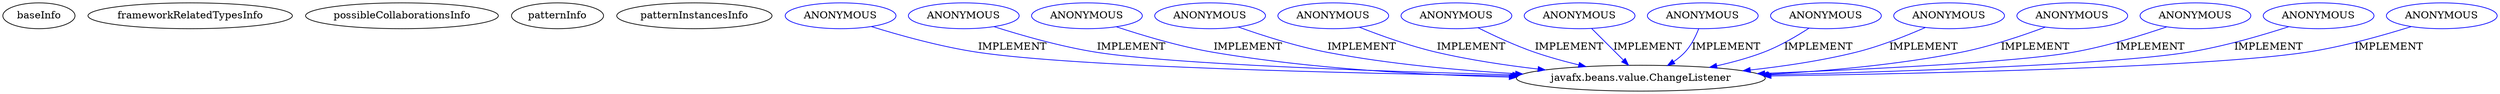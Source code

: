 digraph {
baseInfo[graphId=165,category="pattern",isAnonymous=false,possibleRelation=false]
frameworkRelatedTypesInfo[]
possibleCollaborationsInfo[]
patternInfo[frequency=5.0,patternRootClient=null]
patternInstancesInfo[0="hock323-eventManager~/hock323-eventManager/EventManager-master/src/eventManager/controller/pokerTournament/TournamentController.java~TournamentController~3009",1="hock323-eventManager~/hock323-eventManager/EventManager-master/src/eventManager/controller/pokerTournament/FormatController.java~FormatController~2993",2="amau-classifier~/amau-classifier/classifier-master/src/main/java/me/data/DataController.java~DataController~1800",3="didygo-gce-display~/didygo-gce-display/gce-display-master/src/proto1/DashBoard.java~DashBoard~2407",4="bianconejo-CEFX~/bianconejo-CEFX/CEFX-master/src/cefx/CECommandeController.java~CECommandeController~2084"]
67[label="javafx.beans.value.ChangeListener",vertexType="FRAMEWORK_INTERFACE_TYPE",isFrameworkType=false]
96[label="ANONYMOUS",vertexType="REFERENCE_ANONYMOUS_DECLARATION",isFrameworkType=false,color=blue]
136[label="ANONYMOUS",vertexType="REFERENCE_ANONYMOUS_DECLARATION",isFrameworkType=false,color=blue]
236[label="ANONYMOUS",vertexType="REFERENCE_ANONYMOUS_DECLARATION",isFrameworkType=false,color=blue]
76[label="ANONYMOUS",vertexType="REFERENCE_ANONYMOUS_DECLARATION",isFrameworkType=false,color=blue]
126[label="ANONYMOUS",vertexType="REFERENCE_ANONYMOUS_DECLARATION",isFrameworkType=false,color=blue]
176[label="ANONYMOUS",vertexType="REFERENCE_ANONYMOUS_DECLARATION",isFrameworkType=false,color=blue]
276[label="ANONYMOUS",vertexType="REFERENCE_ANONYMOUS_DECLARATION",isFrameworkType=false,color=blue]
196[label="ANONYMOUS",vertexType="REFERENCE_ANONYMOUS_DECLARATION",isFrameworkType=false,color=blue]
86[label="ANONYMOUS",vertexType="REFERENCE_ANONYMOUS_DECLARATION",isFrameworkType=false,color=blue]
106[label="ANONYMOUS",vertexType="REFERENCE_ANONYMOUS_DECLARATION",isFrameworkType=false,color=blue]
216[label="ANONYMOUS",vertexType="REFERENCE_ANONYMOUS_DECLARATION",isFrameworkType=false,color=blue]
391[label="ANONYMOUS",vertexType="REFERENCE_ANONYMOUS_DECLARATION",isFrameworkType=false,color=blue]
226[label="ANONYMOUS",vertexType="REFERENCE_ANONYMOUS_DECLARATION",isFrameworkType=false,color=blue]
256[label="ANONYMOUS",vertexType="REFERENCE_ANONYMOUS_DECLARATION",isFrameworkType=false,color=blue]
276->67[label="IMPLEMENT",color=blue]
176->67[label="IMPLEMENT",color=blue]
76->67[label="IMPLEMENT",color=blue]
236->67[label="IMPLEMENT",color=blue]
391->67[label="IMPLEMENT",color=blue]
196->67[label="IMPLEMENT",color=blue]
96->67[label="IMPLEMENT",color=blue]
216->67[label="IMPLEMENT",color=blue]
226->67[label="IMPLEMENT",color=blue]
126->67[label="IMPLEMENT",color=blue]
136->67[label="IMPLEMENT",color=blue]
256->67[label="IMPLEMENT",color=blue]
86->67[label="IMPLEMENT",color=blue]
106->67[label="IMPLEMENT",color=blue]
}
